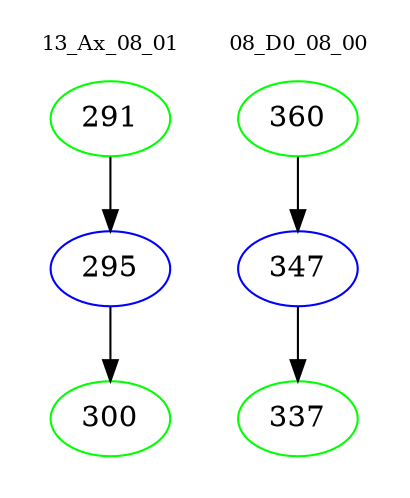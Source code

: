 digraph{
subgraph cluster_0 {
color = white
label = "13_Ax_08_01";
fontsize=10;
T0_291 [label="291", color="green"]
T0_291 -> T0_295 [color="black"]
T0_295 [label="295", color="blue"]
T0_295 -> T0_300 [color="black"]
T0_300 [label="300", color="green"]
}
subgraph cluster_1 {
color = white
label = "08_D0_08_00";
fontsize=10;
T1_360 [label="360", color="green"]
T1_360 -> T1_347 [color="black"]
T1_347 [label="347", color="blue"]
T1_347 -> T1_337 [color="black"]
T1_337 [label="337", color="green"]
}
}
